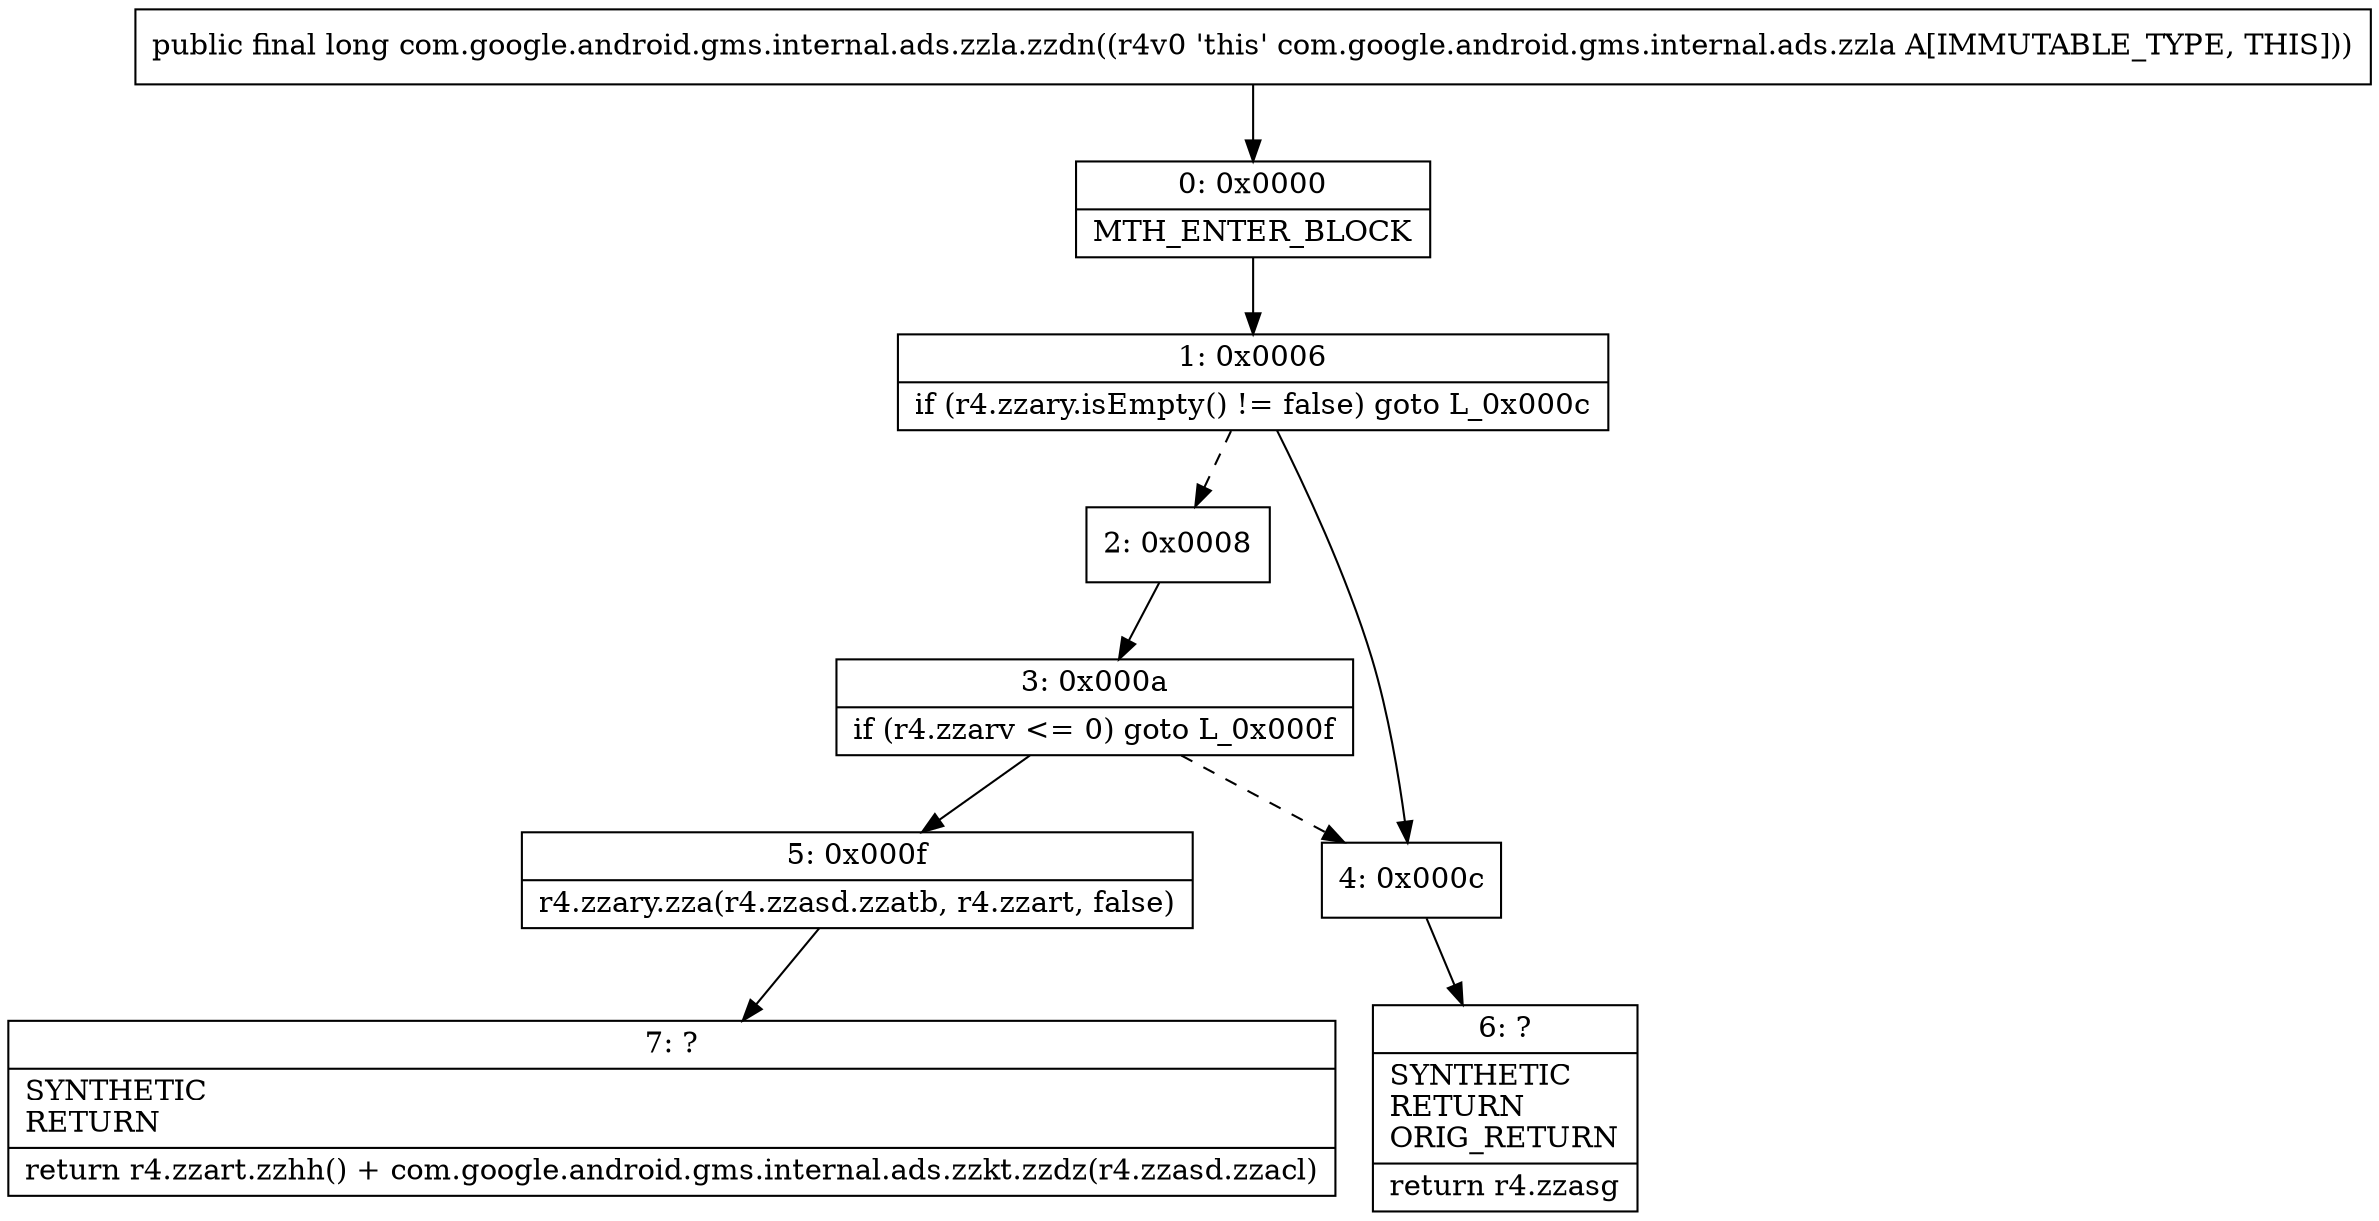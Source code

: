 digraph "CFG forcom.google.android.gms.internal.ads.zzla.zzdn()J" {
Node_0 [shape=record,label="{0\:\ 0x0000|MTH_ENTER_BLOCK\l}"];
Node_1 [shape=record,label="{1\:\ 0x0006|if (r4.zzary.isEmpty() != false) goto L_0x000c\l}"];
Node_2 [shape=record,label="{2\:\ 0x0008}"];
Node_3 [shape=record,label="{3\:\ 0x000a|if (r4.zzarv \<= 0) goto L_0x000f\l}"];
Node_4 [shape=record,label="{4\:\ 0x000c}"];
Node_5 [shape=record,label="{5\:\ 0x000f|r4.zzary.zza(r4.zzasd.zzatb, r4.zzart, false)\l}"];
Node_6 [shape=record,label="{6\:\ ?|SYNTHETIC\lRETURN\lORIG_RETURN\l|return r4.zzasg\l}"];
Node_7 [shape=record,label="{7\:\ ?|SYNTHETIC\lRETURN\l|return r4.zzart.zzhh() + com.google.android.gms.internal.ads.zzkt.zzdz(r4.zzasd.zzacl)\l}"];
MethodNode[shape=record,label="{public final long com.google.android.gms.internal.ads.zzla.zzdn((r4v0 'this' com.google.android.gms.internal.ads.zzla A[IMMUTABLE_TYPE, THIS])) }"];
MethodNode -> Node_0;
Node_0 -> Node_1;
Node_1 -> Node_2[style=dashed];
Node_1 -> Node_4;
Node_2 -> Node_3;
Node_3 -> Node_4[style=dashed];
Node_3 -> Node_5;
Node_4 -> Node_6;
Node_5 -> Node_7;
}

